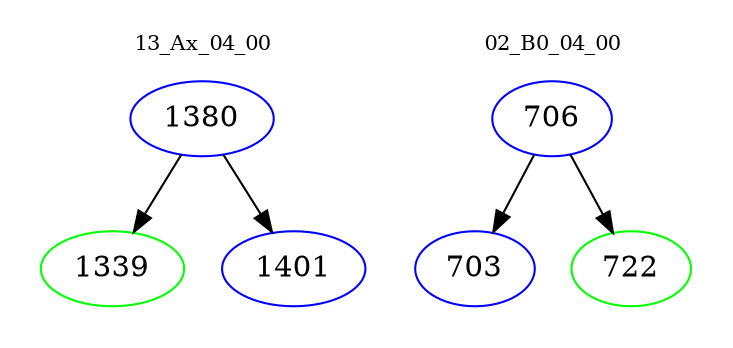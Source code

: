 digraph{
subgraph cluster_0 {
color = white
label = "13_Ax_04_00";
fontsize=10;
T0_1380 [label="1380", color="blue"]
T0_1380 -> T0_1339 [color="black"]
T0_1339 [label="1339", color="green"]
T0_1380 -> T0_1401 [color="black"]
T0_1401 [label="1401", color="blue"]
}
subgraph cluster_1 {
color = white
label = "02_B0_04_00";
fontsize=10;
T1_706 [label="706", color="blue"]
T1_706 -> T1_703 [color="black"]
T1_703 [label="703", color="blue"]
T1_706 -> T1_722 [color="black"]
T1_722 [label="722", color="green"]
}
}
